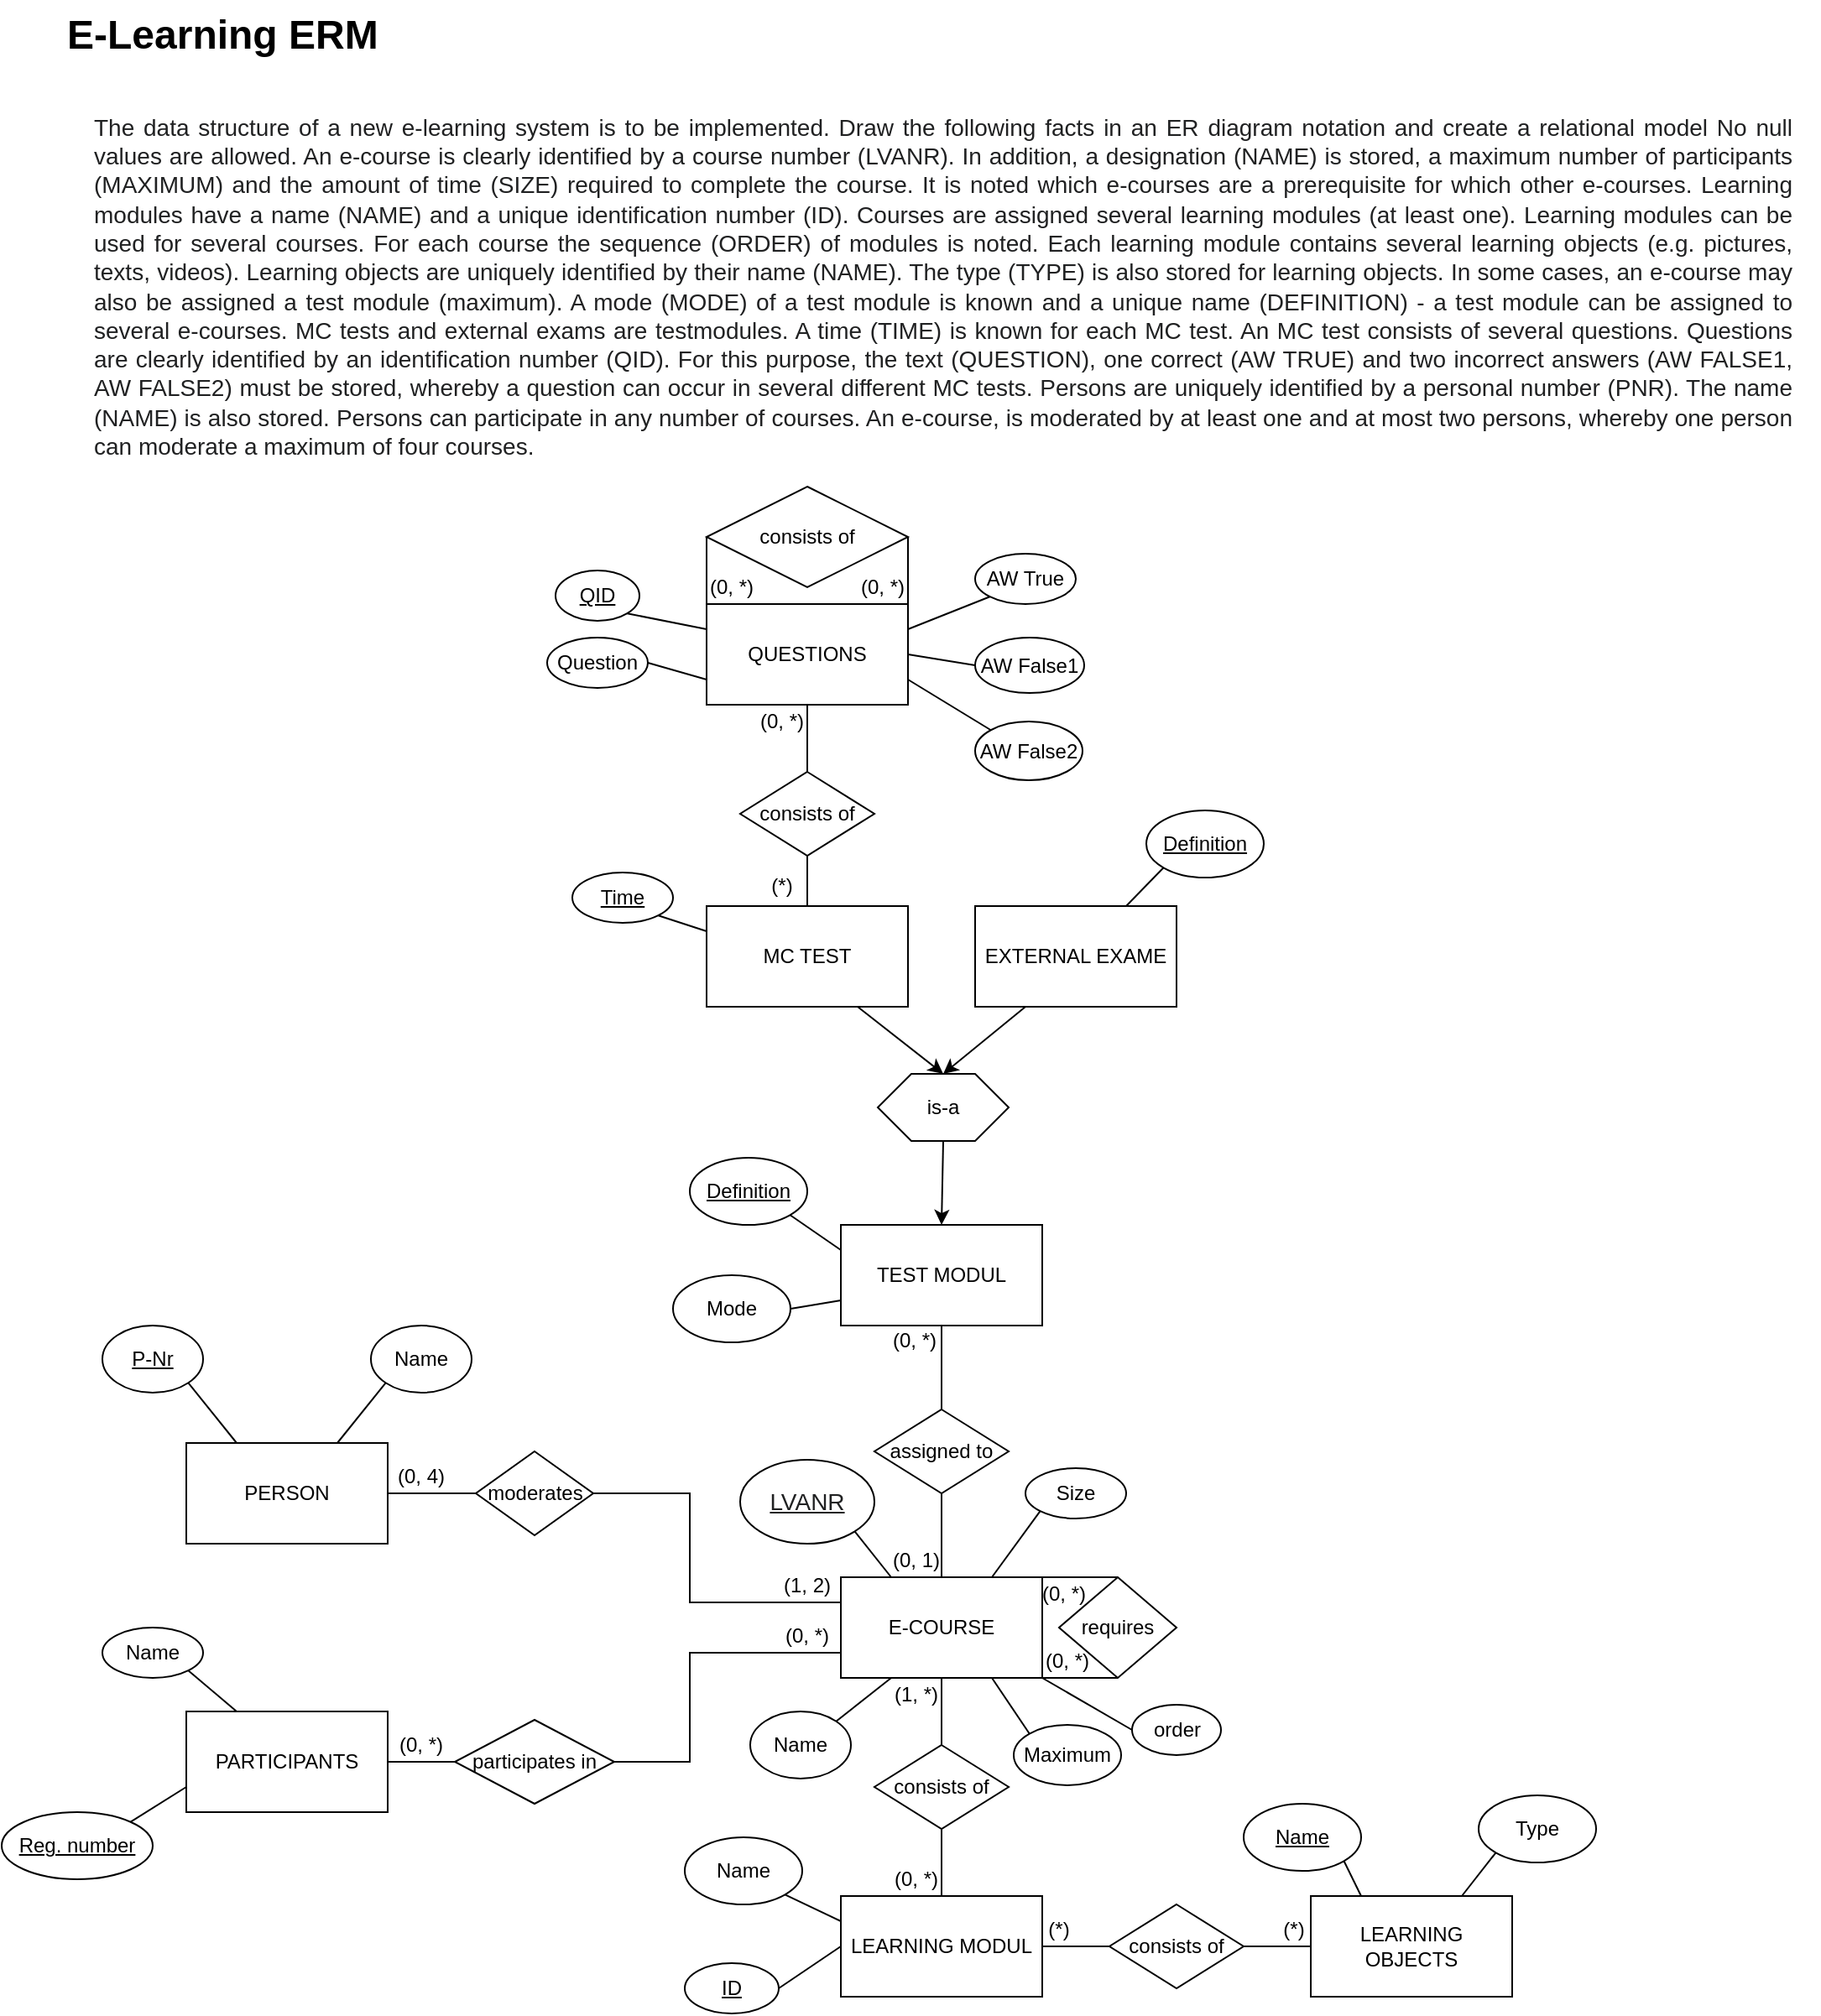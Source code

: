 <mxfile version="24.7.6">
  <diagram name="Seite-1" id="Qz1EJ7uLeoM_60EMIDXN">
    <mxGraphModel dx="2438" dy="2167" grid="0" gridSize="10" guides="1" tooltips="1" connect="1" arrows="1" fold="1" page="1" pageScale="1" pageWidth="1169" pageHeight="827" background="none" math="0" shadow="0">
      <root>
        <mxCell id="0" />
        <mxCell id="1" parent="0" />
        <mxCell id="69dHTjxdRG7O87KD0P2G-1" value="E-COURSE" style="rounded=0;whiteSpace=wrap;html=1;" parent="1" vertex="1">
          <mxGeometry x="540" y="540" width="120" height="60" as="geometry" />
        </mxCell>
        <mxCell id="69dHTjxdRG7O87KD0P2G-2" value="&lt;span style=&quot;color: rgb(32, 33, 34); font-family: sans-serif; font-size: 14px; text-align: start; background-color: rgb(255, 255, 255);&quot;&gt;&lt;u&gt;LVANR&lt;/u&gt;&lt;/span&gt;" style="ellipse;whiteSpace=wrap;html=1;" parent="1" vertex="1">
          <mxGeometry x="480" y="470" width="80" height="50" as="geometry" />
        </mxCell>
        <mxCell id="69dHTjxdRG7O87KD0P2G-3" value="" style="endArrow=none;html=1;rounded=0;entryX=0.25;entryY=0;entryDx=0;entryDy=0;exitX=1;exitY=1;exitDx=0;exitDy=0;" parent="1" source="69dHTjxdRG7O87KD0P2G-2" target="69dHTjxdRG7O87KD0P2G-1" edge="1">
          <mxGeometry width="50" height="50" relative="1" as="geometry">
            <mxPoint x="580" y="600" as="sourcePoint" />
            <mxPoint x="630" y="550" as="targetPoint" />
          </mxGeometry>
        </mxCell>
        <mxCell id="69dHTjxdRG7O87KD0P2G-4" value="LEARNING OBJECTS" style="rounded=0;whiteSpace=wrap;html=1;" parent="1" vertex="1">
          <mxGeometry x="820" y="730" width="120" height="60" as="geometry" />
        </mxCell>
        <mxCell id="69dHTjxdRG7O87KD0P2G-5" value="Name" style="ellipse;whiteSpace=wrap;html=1;" parent="1" vertex="1">
          <mxGeometry x="486" y="620" width="60" height="40" as="geometry" />
        </mxCell>
        <mxCell id="69dHTjxdRG7O87KD0P2G-6" value="" style="endArrow=none;html=1;rounded=0;entryX=1;entryY=0;entryDx=0;entryDy=0;exitX=0.25;exitY=1;exitDx=0;exitDy=0;" parent="1" source="69dHTjxdRG7O87KD0P2G-1" target="69dHTjxdRG7O87KD0P2G-5" edge="1">
          <mxGeometry width="50" height="50" relative="1" as="geometry">
            <mxPoint x="780" y="780" as="sourcePoint" />
            <mxPoint x="830" y="730" as="targetPoint" />
          </mxGeometry>
        </mxCell>
        <mxCell id="69dHTjxdRG7O87KD0P2G-7" value="PERSON" style="rounded=0;whiteSpace=wrap;html=1;" parent="1" vertex="1">
          <mxGeometry x="150" y="460" width="120" height="60" as="geometry" />
        </mxCell>
        <mxCell id="69dHTjxdRG7O87KD0P2G-8" value="Maximum" style="ellipse;whiteSpace=wrap;html=1;" parent="1" vertex="1">
          <mxGeometry x="643" y="628" width="64" height="36" as="geometry" />
        </mxCell>
        <mxCell id="69dHTjxdRG7O87KD0P2G-9" value="" style="endArrow=none;html=1;rounded=0;exitX=0;exitY=0;exitDx=0;exitDy=0;entryX=0.75;entryY=1;entryDx=0;entryDy=0;" parent="1" source="69dHTjxdRG7O87KD0P2G-8" target="69dHTjxdRG7O87KD0P2G-1" edge="1">
          <mxGeometry width="50" height="50" relative="1" as="geometry">
            <mxPoint x="780" y="780" as="sourcePoint" />
            <mxPoint x="830" y="730" as="targetPoint" />
          </mxGeometry>
        </mxCell>
        <mxCell id="69dHTjxdRG7O87KD0P2G-10" value="LEARNING MODUL" style="rounded=0;whiteSpace=wrap;html=1;" parent="1" vertex="1">
          <mxGeometry x="540" y="730" width="120" height="60" as="geometry" />
        </mxCell>
        <mxCell id="69dHTjxdRG7O87KD0P2G-11" value="Size" style="ellipse;whiteSpace=wrap;html=1;" parent="1" vertex="1">
          <mxGeometry x="650" y="475" width="60" height="30" as="geometry" />
        </mxCell>
        <mxCell id="69dHTjxdRG7O87KD0P2G-12" value="" style="endArrow=none;html=1;rounded=0;entryX=0.75;entryY=0;entryDx=0;entryDy=0;exitX=0;exitY=1;exitDx=0;exitDy=0;" parent="1" source="69dHTjxdRG7O87KD0P2G-11" target="69dHTjxdRG7O87KD0P2G-1" edge="1">
          <mxGeometry width="50" height="50" relative="1" as="geometry">
            <mxPoint x="780" y="780" as="sourcePoint" />
            <mxPoint x="830" y="730" as="targetPoint" />
          </mxGeometry>
        </mxCell>
        <mxCell id="69dHTjxdRG7O87KD0P2G-13" value="TEST MODUL" style="rounded=0;whiteSpace=wrap;html=1;" parent="1" vertex="1">
          <mxGeometry x="540" y="330" width="120" height="60" as="geometry" />
        </mxCell>
        <mxCell id="69dHTjxdRG7O87KD0P2G-14" value="Name" style="ellipse;whiteSpace=wrap;html=1;" parent="1" vertex="1">
          <mxGeometry x="447" y="695" width="70" height="40" as="geometry" />
        </mxCell>
        <mxCell id="69dHTjxdRG7O87KD0P2G-15" value="" style="endArrow=none;html=1;rounded=0;entryX=0;entryY=0.25;entryDx=0;entryDy=0;exitX=1;exitY=1;exitDx=0;exitDy=0;" parent="1" source="69dHTjxdRG7O87KD0P2G-14" target="69dHTjxdRG7O87KD0P2G-10" edge="1">
          <mxGeometry width="50" height="50" relative="1" as="geometry">
            <mxPoint x="780" y="780" as="sourcePoint" />
            <mxPoint x="830" y="730" as="targetPoint" />
          </mxGeometry>
        </mxCell>
        <mxCell id="69dHTjxdRG7O87KD0P2G-16" value="&lt;u&gt;ID&lt;/u&gt;" style="ellipse;whiteSpace=wrap;html=1;" parent="1" vertex="1">
          <mxGeometry x="447" y="770" width="56" height="30" as="geometry" />
        </mxCell>
        <mxCell id="69dHTjxdRG7O87KD0P2G-17" value="" style="endArrow=none;html=1;rounded=0;exitX=0;exitY=0.5;exitDx=0;exitDy=0;entryX=1;entryY=0.5;entryDx=0;entryDy=0;" parent="1" source="69dHTjxdRG7O87KD0P2G-10" target="69dHTjxdRG7O87KD0P2G-16" edge="1">
          <mxGeometry width="50" height="50" relative="1" as="geometry">
            <mxPoint x="900" y="340" as="sourcePoint" />
            <mxPoint x="950" y="290" as="targetPoint" />
          </mxGeometry>
        </mxCell>
        <mxCell id="69dHTjxdRG7O87KD0P2G-20" value="consists of" style="rhombus;whiteSpace=wrap;html=1;" parent="1" vertex="1">
          <mxGeometry x="560" y="640" width="80" height="50" as="geometry" />
        </mxCell>
        <mxCell id="69dHTjxdRG7O87KD0P2G-21" value="" style="endArrow=none;html=1;rounded=0;entryX=0.5;entryY=1;entryDx=0;entryDy=0;exitX=0.5;exitY=0;exitDx=0;exitDy=0;" parent="1" source="69dHTjxdRG7O87KD0P2G-20" target="69dHTjxdRG7O87KD0P2G-1" edge="1">
          <mxGeometry width="50" height="50" relative="1" as="geometry">
            <mxPoint x="780" y="780" as="sourcePoint" />
            <mxPoint x="830" y="730" as="targetPoint" />
          </mxGeometry>
        </mxCell>
        <mxCell id="69dHTjxdRG7O87KD0P2G-22" value="" style="endArrow=none;html=1;rounded=0;exitX=0.5;exitY=0;exitDx=0;exitDy=0;entryX=0.5;entryY=1;entryDx=0;entryDy=0;" parent="1" source="69dHTjxdRG7O87KD0P2G-10" target="69dHTjxdRG7O87KD0P2G-20" edge="1">
          <mxGeometry width="50" height="50" relative="1" as="geometry">
            <mxPoint x="780" y="780" as="sourcePoint" />
            <mxPoint x="830" y="730" as="targetPoint" />
          </mxGeometry>
        </mxCell>
        <mxCell id="69dHTjxdRG7O87KD0P2G-23" value="&lt;u&gt;Name&lt;/u&gt;" style="ellipse;whiteSpace=wrap;html=1;" parent="1" vertex="1">
          <mxGeometry x="780" y="675" width="70" height="40" as="geometry" />
        </mxCell>
        <mxCell id="69dHTjxdRG7O87KD0P2G-24" value="" style="endArrow=none;html=1;rounded=0;entryX=0.25;entryY=0;entryDx=0;entryDy=0;exitX=1;exitY=1;exitDx=0;exitDy=0;" parent="1" source="69dHTjxdRG7O87KD0P2G-23" target="69dHTjxdRG7O87KD0P2G-4" edge="1">
          <mxGeometry width="50" height="50" relative="1" as="geometry">
            <mxPoint x="1345" y="790" as="sourcePoint" />
            <mxPoint x="1105" y="755" as="targetPoint" />
          </mxGeometry>
        </mxCell>
        <mxCell id="69dHTjxdRG7O87KD0P2G-25" value="Type" style="ellipse;whiteSpace=wrap;html=1;" parent="1" vertex="1">
          <mxGeometry x="920" y="670" width="70" height="40" as="geometry" />
        </mxCell>
        <mxCell id="69dHTjxdRG7O87KD0P2G-26" value="" style="endArrow=none;html=1;rounded=0;entryX=0.75;entryY=0;entryDx=0;entryDy=0;exitX=0;exitY=1;exitDx=0;exitDy=0;" parent="1" source="69dHTjxdRG7O87KD0P2G-25" target="69dHTjxdRG7O87KD0P2G-4" edge="1">
          <mxGeometry width="50" height="50" relative="1" as="geometry">
            <mxPoint x="910" y="650" as="sourcePoint" />
            <mxPoint x="1090" y="815" as="targetPoint" />
          </mxGeometry>
        </mxCell>
        <mxCell id="69dHTjxdRG7O87KD0P2G-27" value="&lt;u&gt;Definition&lt;/u&gt;" style="ellipse;whiteSpace=wrap;html=1;" parent="1" vertex="1">
          <mxGeometry x="450" y="290" width="70" height="40" as="geometry" />
        </mxCell>
        <mxCell id="69dHTjxdRG7O87KD0P2G-28" value="" style="endArrow=none;html=1;rounded=0;entryX=0;entryY=0.25;entryDx=0;entryDy=0;exitX=1;exitY=1;exitDx=0;exitDy=0;" parent="1" source="69dHTjxdRG7O87KD0P2G-27" target="69dHTjxdRG7O87KD0P2G-13" edge="1">
          <mxGeometry width="50" height="50" relative="1" as="geometry">
            <mxPoint x="765" y="310" as="sourcePoint" />
            <mxPoint x="530" y="275" as="targetPoint" />
          </mxGeometry>
        </mxCell>
        <mxCell id="69dHTjxdRG7O87KD0P2G-29" value="Mode" style="ellipse;whiteSpace=wrap;html=1;" parent="1" vertex="1">
          <mxGeometry x="440" y="360" width="70" height="40" as="geometry" />
        </mxCell>
        <mxCell id="69dHTjxdRG7O87KD0P2G-30" value="" style="endArrow=none;html=1;rounded=0;entryX=0;entryY=0.75;entryDx=0;entryDy=0;exitX=1;exitY=0.5;exitDx=0;exitDy=0;" parent="1" source="69dHTjxdRG7O87KD0P2G-29" target="69dHTjxdRG7O87KD0P2G-13" edge="1">
          <mxGeometry width="50" height="50" relative="1" as="geometry">
            <mxPoint x="745" y="430" as="sourcePoint" />
            <mxPoint x="530" y="365" as="targetPoint" />
          </mxGeometry>
        </mxCell>
        <mxCell id="69dHTjxdRG7O87KD0P2G-31" value="assigned to" style="rhombus;whiteSpace=wrap;html=1;" parent="1" vertex="1">
          <mxGeometry x="560" y="440" width="80" height="50" as="geometry" />
        </mxCell>
        <mxCell id="69dHTjxdRG7O87KD0P2G-32" value="" style="endArrow=none;html=1;rounded=0;entryX=0.5;entryY=1;entryDx=0;entryDy=0;exitX=0.5;exitY=0;exitDx=0;exitDy=0;" parent="1" source="69dHTjxdRG7O87KD0P2G-31" target="69dHTjxdRG7O87KD0P2G-13" edge="1">
          <mxGeometry width="50" height="50" relative="1" as="geometry">
            <mxPoint x="600" y="420" as="sourcePoint" />
            <mxPoint x="830" y="730" as="targetPoint" />
          </mxGeometry>
        </mxCell>
        <mxCell id="69dHTjxdRG7O87KD0P2G-33" value="" style="endArrow=none;html=1;rounded=0;exitX=0.5;exitY=0;exitDx=0;exitDy=0;entryX=0.5;entryY=1;entryDx=0;entryDy=0;" parent="1" source="69dHTjxdRG7O87KD0P2G-1" target="69dHTjxdRG7O87KD0P2G-31" edge="1">
          <mxGeometry width="50" height="50" relative="1" as="geometry">
            <mxPoint x="780" y="780" as="sourcePoint" />
            <mxPoint x="830" y="730" as="targetPoint" />
          </mxGeometry>
        </mxCell>
        <mxCell id="69dHTjxdRG7O87KD0P2G-34" value="" style="endArrow=none;html=1;rounded=0;entryX=0;entryY=0.5;entryDx=0;entryDy=0;exitX=1;exitY=0.5;exitDx=0;exitDy=0;" parent="1" source="69dHTjxdRG7O87KD0P2G-36" target="69dHTjxdRG7O87KD0P2G-4" edge="1">
          <mxGeometry width="50" height="50" relative="1" as="geometry">
            <mxPoint x="780" y="780" as="sourcePoint" />
            <mxPoint x="830" y="730" as="targetPoint" />
          </mxGeometry>
        </mxCell>
        <mxCell id="69dHTjxdRG7O87KD0P2G-36" value="consists of" style="rhombus;whiteSpace=wrap;html=1;" parent="1" vertex="1">
          <mxGeometry x="700" y="735" width="80" height="50" as="geometry" />
        </mxCell>
        <mxCell id="69dHTjxdRG7O87KD0P2G-37" value="" style="endArrow=none;html=1;rounded=0;entryX=0;entryY=0.5;entryDx=0;entryDy=0;exitX=1;exitY=0.5;exitDx=0;exitDy=0;" parent="1" source="69dHTjxdRG7O87KD0P2G-10" target="69dHTjxdRG7O87KD0P2G-36" edge="1">
          <mxGeometry width="50" height="50" relative="1" as="geometry">
            <mxPoint x="630" y="780" as="sourcePoint" />
            <mxPoint x="680" y="730" as="targetPoint" />
          </mxGeometry>
        </mxCell>
        <mxCell id="69dHTjxdRG7O87KD0P2G-38" value="requires" style="rhombus;whiteSpace=wrap;html=1;" parent="1" vertex="1">
          <mxGeometry x="670" y="540" width="70" height="60" as="geometry" />
        </mxCell>
        <mxCell id="69dHTjxdRG7O87KD0P2G-39" value="" style="endArrow=none;html=1;rounded=0;entryX=0.5;entryY=0;entryDx=0;entryDy=0;exitX=1;exitY=0;exitDx=0;exitDy=0;" parent="1" source="69dHTjxdRG7O87KD0P2G-1" target="69dHTjxdRG7O87KD0P2G-38" edge="1">
          <mxGeometry width="50" height="50" relative="1" as="geometry">
            <mxPoint x="630" y="780" as="sourcePoint" />
            <mxPoint x="680" y="730" as="targetPoint" />
          </mxGeometry>
        </mxCell>
        <mxCell id="69dHTjxdRG7O87KD0P2G-40" value="" style="endArrow=none;html=1;rounded=0;entryX=0.5;entryY=1;entryDx=0;entryDy=0;exitX=1;exitY=1;exitDx=0;exitDy=0;" parent="1" source="69dHTjxdRG7O87KD0P2G-1" target="69dHTjxdRG7O87KD0P2G-38" edge="1">
          <mxGeometry width="50" height="50" relative="1" as="geometry">
            <mxPoint x="630" y="780" as="sourcePoint" />
            <mxPoint x="680" y="730" as="targetPoint" />
          </mxGeometry>
        </mxCell>
        <mxCell id="69dHTjxdRG7O87KD0P2G-41" value="MC TEST" style="rounded=0;whiteSpace=wrap;html=1;" parent="1" vertex="1">
          <mxGeometry x="460" y="140" width="120" height="60" as="geometry" />
        </mxCell>
        <mxCell id="69dHTjxdRG7O87KD0P2G-42" value="EXTERNAL EXAME" style="rounded=0;whiteSpace=wrap;html=1;" parent="1" vertex="1">
          <mxGeometry x="620" y="140" width="120" height="60" as="geometry" />
        </mxCell>
        <mxCell id="69dHTjxdRG7O87KD0P2G-43" value="is-a" style="shape=hexagon;perimeter=hexagonPerimeter2;whiteSpace=wrap;html=1;fixedSize=1;" parent="1" vertex="1">
          <mxGeometry x="562" y="240" width="78" height="40" as="geometry" />
        </mxCell>
        <mxCell id="69dHTjxdRG7O87KD0P2G-44" value="" style="endArrow=classic;html=1;rounded=0;entryX=0.5;entryY=0;entryDx=0;entryDy=0;exitX=0.75;exitY=1;exitDx=0;exitDy=0;" parent="1" source="69dHTjxdRG7O87KD0P2G-41" target="69dHTjxdRG7O87KD0P2G-43" edge="1">
          <mxGeometry width="50" height="50" relative="1" as="geometry">
            <mxPoint x="630" y="450" as="sourcePoint" />
            <mxPoint x="680" y="400" as="targetPoint" />
          </mxGeometry>
        </mxCell>
        <mxCell id="69dHTjxdRG7O87KD0P2G-45" value="" style="endArrow=classic;html=1;rounded=0;entryX=0.5;entryY=0;entryDx=0;entryDy=0;exitX=0.25;exitY=1;exitDx=0;exitDy=0;" parent="1" source="69dHTjxdRG7O87KD0P2G-42" target="69dHTjxdRG7O87KD0P2G-43" edge="1">
          <mxGeometry width="50" height="50" relative="1" as="geometry">
            <mxPoint x="630" y="450" as="sourcePoint" />
            <mxPoint x="680" y="400" as="targetPoint" />
          </mxGeometry>
        </mxCell>
        <mxCell id="69dHTjxdRG7O87KD0P2G-46" value="" style="endArrow=classic;html=1;rounded=0;entryX=0.5;entryY=0;entryDx=0;entryDy=0;exitX=0.5;exitY=1;exitDx=0;exitDy=0;" parent="1" source="69dHTjxdRG7O87KD0P2G-43" target="69dHTjxdRG7O87KD0P2G-13" edge="1">
          <mxGeometry width="50" height="50" relative="1" as="geometry">
            <mxPoint x="630" y="430" as="sourcePoint" />
            <mxPoint x="680" y="380" as="targetPoint" />
          </mxGeometry>
        </mxCell>
        <mxCell id="69dHTjxdRG7O87KD0P2G-47" value="QUESTIONS" style="rounded=0;whiteSpace=wrap;html=1;" parent="1" vertex="1">
          <mxGeometry x="460" y="-40" width="120" height="60" as="geometry" />
        </mxCell>
        <mxCell id="69dHTjxdRG7O87KD0P2G-49" value="consists of" style="rhombus;whiteSpace=wrap;html=1;" parent="1" vertex="1">
          <mxGeometry x="480" y="60" width="80" height="50" as="geometry" />
        </mxCell>
        <mxCell id="69dHTjxdRG7O87KD0P2G-50" value="" style="endArrow=none;html=1;rounded=0;entryX=0.5;entryY=1;entryDx=0;entryDy=0;exitX=0.5;exitY=0;exitDx=0;exitDy=0;" parent="1" source="69dHTjxdRG7O87KD0P2G-41" target="69dHTjxdRG7O87KD0P2G-49" edge="1">
          <mxGeometry width="50" height="50" relative="1" as="geometry">
            <mxPoint x="530" y="350" as="sourcePoint" />
            <mxPoint x="580" y="300" as="targetPoint" />
          </mxGeometry>
        </mxCell>
        <mxCell id="69dHTjxdRG7O87KD0P2G-51" value="" style="endArrow=none;html=1;rounded=0;entryX=0.5;entryY=1;entryDx=0;entryDy=0;exitX=0.5;exitY=0;exitDx=0;exitDy=0;" parent="1" target="69dHTjxdRG7O87KD0P2G-47" edge="1" source="69dHTjxdRG7O87KD0P2G-49">
          <mxGeometry width="50" height="50" relative="1" as="geometry">
            <mxPoint x="520" y="60" as="sourcePoint" />
            <mxPoint x="580" y="300" as="targetPoint" />
          </mxGeometry>
        </mxCell>
        <mxCell id="69dHTjxdRG7O87KD0P2G-52" value="consists of" style="rhombus;whiteSpace=wrap;html=1;" parent="1" vertex="1">
          <mxGeometry x="460" y="-110" width="120" height="60" as="geometry" />
        </mxCell>
        <mxCell id="69dHTjxdRG7O87KD0P2G-53" value="" style="endArrow=none;html=1;rounded=0;entryX=1;entryY=0.5;entryDx=0;entryDy=0;exitX=1;exitY=0;exitDx=0;exitDy=0;" parent="1" source="69dHTjxdRG7O87KD0P2G-47" target="69dHTjxdRG7O87KD0P2G-52" edge="1">
          <mxGeometry width="50" height="50" relative="1" as="geometry">
            <mxPoint x="530" y="-60" as="sourcePoint" />
            <mxPoint x="580" y="-110" as="targetPoint" />
          </mxGeometry>
        </mxCell>
        <mxCell id="69dHTjxdRG7O87KD0P2G-54" value="" style="endArrow=none;html=1;rounded=0;exitX=0;exitY=0.5;exitDx=0;exitDy=0;entryX=0;entryY=0;entryDx=0;entryDy=0;" parent="1" source="69dHTjxdRG7O87KD0P2G-52" target="69dHTjxdRG7O87KD0P2G-47" edge="1">
          <mxGeometry width="50" height="50" relative="1" as="geometry">
            <mxPoint x="530" y="-60" as="sourcePoint" />
            <mxPoint x="580" y="-110" as="targetPoint" />
          </mxGeometry>
        </mxCell>
        <mxCell id="69dHTjxdRG7O87KD0P2G-55" value="&lt;u&gt;Time&lt;/u&gt;" style="ellipse;whiteSpace=wrap;html=1;" parent="1" vertex="1">
          <mxGeometry x="380" y="120" width="60" height="30" as="geometry" />
        </mxCell>
        <mxCell id="69dHTjxdRG7O87KD0P2G-56" value="" style="endArrow=none;html=1;rounded=0;entryX=1;entryY=1;entryDx=0;entryDy=0;exitX=0;exitY=0.25;exitDx=0;exitDy=0;" parent="1" source="69dHTjxdRG7O87KD0P2G-41" target="69dHTjxdRG7O87KD0P2G-55" edge="1">
          <mxGeometry width="50" height="50" relative="1" as="geometry">
            <mxPoint x="500" y="390" as="sourcePoint" />
            <mxPoint x="550" y="340" as="targetPoint" />
          </mxGeometry>
        </mxCell>
        <mxCell id="69dHTjxdRG7O87KD0P2G-57" value="&lt;u&gt;QID&lt;/u&gt;" style="ellipse;whiteSpace=wrap;html=1;" parent="1" vertex="1">
          <mxGeometry x="370" y="-60" width="50" height="30" as="geometry" />
        </mxCell>
        <mxCell id="69dHTjxdRG7O87KD0P2G-58" value="" style="endArrow=none;html=1;rounded=0;entryX=0;entryY=0.25;entryDx=0;entryDy=0;exitX=1;exitY=1;exitDx=0;exitDy=0;" parent="1" source="69dHTjxdRG7O87KD0P2G-57" target="69dHTjxdRG7O87KD0P2G-47" edge="1">
          <mxGeometry width="50" height="50" relative="1" as="geometry">
            <mxPoint x="460" y="200" as="sourcePoint" />
            <mxPoint x="510" y="150" as="targetPoint" />
          </mxGeometry>
        </mxCell>
        <mxCell id="69dHTjxdRG7O87KD0P2G-59" value="Question" style="ellipse;whiteSpace=wrap;html=1;" parent="1" vertex="1">
          <mxGeometry x="365" y="-20" width="60" height="30" as="geometry" />
        </mxCell>
        <mxCell id="69dHTjxdRG7O87KD0P2G-60" value="AW True" style="ellipse;whiteSpace=wrap;html=1;" parent="1" vertex="1">
          <mxGeometry x="620" y="-70" width="60" height="30" as="geometry" />
        </mxCell>
        <mxCell id="69dHTjxdRG7O87KD0P2G-61" value="AW False1" style="ellipse;whiteSpace=wrap;html=1;" parent="1" vertex="1">
          <mxGeometry x="620" y="-20" width="65" height="33" as="geometry" />
        </mxCell>
        <mxCell id="69dHTjxdRG7O87KD0P2G-62" value="AW False2" style="ellipse;whiteSpace=wrap;html=1;" parent="1" vertex="1">
          <mxGeometry x="620" y="30" width="64" height="35" as="geometry" />
        </mxCell>
        <mxCell id="69dHTjxdRG7O87KD0P2G-63" value="" style="endArrow=none;html=1;rounded=0;entryX=0;entryY=0.75;entryDx=0;entryDy=0;exitX=1;exitY=0.5;exitDx=0;exitDy=0;" parent="1" source="69dHTjxdRG7O87KD0P2G-59" target="69dHTjxdRG7O87KD0P2G-47" edge="1">
          <mxGeometry width="50" height="50" relative="1" as="geometry">
            <mxPoint x="460" y="200" as="sourcePoint" />
            <mxPoint x="510" y="150" as="targetPoint" />
          </mxGeometry>
        </mxCell>
        <mxCell id="69dHTjxdRG7O87KD0P2G-64" value="" style="endArrow=none;html=1;rounded=0;entryX=0;entryY=1;entryDx=0;entryDy=0;exitX=1;exitY=0.25;exitDx=0;exitDy=0;" parent="1" source="69dHTjxdRG7O87KD0P2G-47" target="69dHTjxdRG7O87KD0P2G-60" edge="1">
          <mxGeometry width="50" height="50" relative="1" as="geometry">
            <mxPoint x="460" y="200" as="sourcePoint" />
            <mxPoint x="510" y="150" as="targetPoint" />
          </mxGeometry>
        </mxCell>
        <mxCell id="69dHTjxdRG7O87KD0P2G-65" value="" style="endArrow=none;html=1;rounded=0;entryX=0;entryY=0.5;entryDx=0;entryDy=0;exitX=1;exitY=0.5;exitDx=0;exitDy=0;" parent="1" source="69dHTjxdRG7O87KD0P2G-47" target="69dHTjxdRG7O87KD0P2G-61" edge="1">
          <mxGeometry width="50" height="50" relative="1" as="geometry">
            <mxPoint x="460" y="200" as="sourcePoint" />
            <mxPoint x="510" y="150" as="targetPoint" />
          </mxGeometry>
        </mxCell>
        <mxCell id="69dHTjxdRG7O87KD0P2G-66" value="" style="endArrow=none;html=1;rounded=0;entryX=0;entryY=0;entryDx=0;entryDy=0;exitX=1;exitY=0.75;exitDx=0;exitDy=0;" parent="1" source="69dHTjxdRG7O87KD0P2G-47" target="69dHTjxdRG7O87KD0P2G-62" edge="1">
          <mxGeometry width="50" height="50" relative="1" as="geometry">
            <mxPoint x="460" y="200" as="sourcePoint" />
            <mxPoint x="510" y="150" as="targetPoint" />
          </mxGeometry>
        </mxCell>
        <mxCell id="69dHTjxdRG7O87KD0P2G-67" value="moderates" style="rhombus;whiteSpace=wrap;html=1;" parent="1" vertex="1">
          <mxGeometry x="322.5" y="465" width="70" height="50" as="geometry" />
        </mxCell>
        <mxCell id="69dHTjxdRG7O87KD0P2G-68" value="" style="endArrow=none;html=1;rounded=0;entryX=0;entryY=0.25;entryDx=0;entryDy=0;exitX=1;exitY=0.5;exitDx=0;exitDy=0;" parent="1" source="69dHTjxdRG7O87KD0P2G-67" target="69dHTjxdRG7O87KD0P2G-1" edge="1">
          <mxGeometry width="50" height="50" relative="1" as="geometry">
            <mxPoint x="460" y="490" as="sourcePoint" />
            <mxPoint x="510" y="440" as="targetPoint" />
            <Array as="points">
              <mxPoint x="450" y="490" />
              <mxPoint x="450" y="555" />
            </Array>
          </mxGeometry>
        </mxCell>
        <mxCell id="69dHTjxdRG7O87KD0P2G-69" value="" style="endArrow=none;html=1;rounded=0;exitX=1;exitY=0.5;exitDx=0;exitDy=0;entryX=0;entryY=0.5;entryDx=0;entryDy=0;" parent="1" source="69dHTjxdRG7O87KD0P2G-7" target="69dHTjxdRG7O87KD0P2G-67" edge="1">
          <mxGeometry width="50" height="50" relative="1" as="geometry">
            <mxPoint x="460" y="490" as="sourcePoint" />
            <mxPoint x="510" y="440" as="targetPoint" />
          </mxGeometry>
        </mxCell>
        <mxCell id="69dHTjxdRG7O87KD0P2G-70" value="&lt;u&gt;P-Nr&lt;/u&gt;" style="ellipse;whiteSpace=wrap;html=1;" parent="1" vertex="1">
          <mxGeometry x="100" y="390" width="60" height="40" as="geometry" />
        </mxCell>
        <mxCell id="69dHTjxdRG7O87KD0P2G-71" value="" style="endArrow=none;html=1;rounded=0;entryX=0.25;entryY=0;entryDx=0;entryDy=0;exitX=1;exitY=1;exitDx=0;exitDy=0;" parent="1" source="69dHTjxdRG7O87KD0P2G-70" target="69dHTjxdRG7O87KD0P2G-7" edge="1">
          <mxGeometry width="50" height="50" relative="1" as="geometry">
            <mxPoint x="180" y="460" as="sourcePoint" />
            <mxPoint x="230" y="410" as="targetPoint" />
          </mxGeometry>
        </mxCell>
        <mxCell id="69dHTjxdRG7O87KD0P2G-72" value="Name" style="ellipse;whiteSpace=wrap;html=1;" parent="1" vertex="1">
          <mxGeometry x="260" y="390" width="60" height="40" as="geometry" />
        </mxCell>
        <mxCell id="69dHTjxdRG7O87KD0P2G-73" value="" style="endArrow=none;html=1;rounded=0;entryX=0;entryY=1;entryDx=0;entryDy=0;exitX=0.75;exitY=0;exitDx=0;exitDy=0;" parent="1" source="69dHTjxdRG7O87KD0P2G-7" target="69dHTjxdRG7O87KD0P2G-72" edge="1">
          <mxGeometry width="50" height="50" relative="1" as="geometry">
            <mxPoint x="270" y="525" as="sourcePoint" />
            <mxPoint x="530" y="715" as="targetPoint" />
          </mxGeometry>
        </mxCell>
        <mxCell id="ah2dRNFCYQN3v43kderR-2" value="PARTICIPANTS" style="rounded=0;whiteSpace=wrap;html=1;" vertex="1" parent="1">
          <mxGeometry x="150" y="620" width="120" height="60" as="geometry" />
        </mxCell>
        <mxCell id="ah2dRNFCYQN3v43kderR-3" value="participates in" style="rhombus;whiteSpace=wrap;html=1;" vertex="1" parent="1">
          <mxGeometry x="310" y="625" width="95" height="50" as="geometry" />
        </mxCell>
        <mxCell id="ah2dRNFCYQN3v43kderR-4" value="" style="endArrow=none;html=1;rounded=0;exitX=1;exitY=0.5;exitDx=0;exitDy=0;entryX=0;entryY=0.5;entryDx=0;entryDy=0;" edge="1" parent="1" source="ah2dRNFCYQN3v43kderR-2" target="ah2dRNFCYQN3v43kderR-3">
          <mxGeometry width="50" height="50" relative="1" as="geometry">
            <mxPoint x="460" y="510" as="sourcePoint" />
            <mxPoint x="510" y="460" as="targetPoint" />
          </mxGeometry>
        </mxCell>
        <mxCell id="ah2dRNFCYQN3v43kderR-5" value="" style="endArrow=none;html=1;rounded=0;exitX=1;exitY=0.5;exitDx=0;exitDy=0;entryX=0;entryY=0.75;entryDx=0;entryDy=0;" edge="1" parent="1" source="ah2dRNFCYQN3v43kderR-3" target="69dHTjxdRG7O87KD0P2G-1">
          <mxGeometry width="50" height="50" relative="1" as="geometry">
            <mxPoint x="460" y="510" as="sourcePoint" />
            <mxPoint x="510" y="460" as="targetPoint" />
            <Array as="points">
              <mxPoint x="450" y="650" />
              <mxPoint x="450" y="585" />
            </Array>
          </mxGeometry>
        </mxCell>
        <mxCell id="ah2dRNFCYQN3v43kderR-6" value="Name" style="ellipse;whiteSpace=wrap;html=1;" vertex="1" parent="1">
          <mxGeometry x="100" y="570" width="60" height="30" as="geometry" />
        </mxCell>
        <mxCell id="ah2dRNFCYQN3v43kderR-7" value="" style="endArrow=none;html=1;rounded=0;exitX=1;exitY=1;exitDx=0;exitDy=0;entryX=0.25;entryY=0;entryDx=0;entryDy=0;" edge="1" parent="1" source="ah2dRNFCYQN3v43kderR-6" target="ah2dRNFCYQN3v43kderR-2">
          <mxGeometry width="50" height="50" relative="1" as="geometry">
            <mxPoint x="440" y="540" as="sourcePoint" />
            <mxPoint x="490" y="490" as="targetPoint" />
          </mxGeometry>
        </mxCell>
        <mxCell id="ah2dRNFCYQN3v43kderR-8" value="&lt;u&gt;Reg. number&lt;/u&gt;" style="ellipse;whiteSpace=wrap;html=1;" vertex="1" parent="1">
          <mxGeometry x="40" y="680" width="90" height="40" as="geometry" />
        </mxCell>
        <mxCell id="ah2dRNFCYQN3v43kderR-9" value="" style="endArrow=none;html=1;rounded=0;exitX=1;exitY=0;exitDx=0;exitDy=0;entryX=0;entryY=0.75;entryDx=0;entryDy=0;" edge="1" parent="1" source="ah2dRNFCYQN3v43kderR-8" target="ah2dRNFCYQN3v43kderR-2">
          <mxGeometry width="50" height="50" relative="1" as="geometry">
            <mxPoint x="480" y="350" as="sourcePoint" />
            <mxPoint x="530" y="300" as="targetPoint" />
          </mxGeometry>
        </mxCell>
        <mxCell id="ah2dRNFCYQN3v43kderR-13" value="(0, 4)" style="text;html=1;align=center;verticalAlign=middle;whiteSpace=wrap;rounded=0;" vertex="1" parent="1">
          <mxGeometry x="260" y="465" width="60" height="30" as="geometry" />
        </mxCell>
        <mxCell id="ah2dRNFCYQN3v43kderR-14" value="(1, 2)" style="text;html=1;align=center;verticalAlign=middle;whiteSpace=wrap;rounded=0;" vertex="1" parent="1">
          <mxGeometry x="490" y="530" width="60" height="30" as="geometry" />
        </mxCell>
        <mxCell id="ah2dRNFCYQN3v43kderR-15" value="(0, *)" style="text;html=1;align=center;verticalAlign=middle;whiteSpace=wrap;rounded=0;" vertex="1" parent="1">
          <mxGeometry x="260" y="625" width="60" height="30" as="geometry" />
        </mxCell>
        <mxCell id="ah2dRNFCYQN3v43kderR-16" value="(0, *)" style="text;html=1;align=center;verticalAlign=middle;whiteSpace=wrap;rounded=0;" vertex="1" parent="1">
          <mxGeometry x="490" y="560" width="60" height="30" as="geometry" />
        </mxCell>
        <mxCell id="ah2dRNFCYQN3v43kderR-19" value="(1, *)" style="text;html=1;align=center;verticalAlign=middle;whiteSpace=wrap;rounded=0;" vertex="1" parent="1">
          <mxGeometry x="555" y="595" width="60" height="30" as="geometry" />
        </mxCell>
        <mxCell id="ah2dRNFCYQN3v43kderR-20" value="order" style="ellipse;whiteSpace=wrap;html=1;" vertex="1" parent="1">
          <mxGeometry x="713.5" y="616" width="53" height="30" as="geometry" />
        </mxCell>
        <mxCell id="ah2dRNFCYQN3v43kderR-21" value="" style="endArrow=none;html=1;rounded=0;exitX=0;exitY=0.5;exitDx=0;exitDy=0;entryX=1;entryY=1;entryDx=0;entryDy=0;" edge="1" parent="1" source="ah2dRNFCYQN3v43kderR-20" target="69dHTjxdRG7O87KD0P2G-1">
          <mxGeometry width="50" height="50" relative="1" as="geometry">
            <mxPoint x="679" y="635" as="sourcePoint" />
            <mxPoint x="729" y="585" as="targetPoint" />
          </mxGeometry>
        </mxCell>
        <mxCell id="ah2dRNFCYQN3v43kderR-23" value="(0, *)" style="text;html=1;align=center;verticalAlign=middle;whiteSpace=wrap;rounded=0;" vertex="1" parent="1">
          <mxGeometry x="555" y="705" width="60" height="30" as="geometry" />
        </mxCell>
        <mxCell id="ah2dRNFCYQN3v43kderR-24" value="&lt;h1 style=&quot;margin-top: 0px;&quot;&gt;E-Learning ERM&lt;/h1&gt;&lt;div style=&quot;box-sizing: border-box; position: relative; flex: 1 1 auto; padding: 1rem; color: rgb(33, 37, 41); font-family: Nunito, sans-serif; font-size: 14.4px;&quot; class=&quot;modal-body&quot;&gt;&lt;div style=&quot;box-sizing: border-box; margin-bottom: 0px;&quot; class=&quot;card-text&quot;&gt;&lt;p style=&quot;text-align: justify; box-sizing: border-box; margin-top: 0px; margin-bottom: 1rem;&quot;&gt;&lt;span style=&quot;box-sizing: border-box; color: rgb(32, 33, 34); font-family: sans-serif; font-size: 14px;&quot;&gt;The data structure of a new e-learning system is to be implemented. Draw the following facts in an ER diagram notation and create a relational model No null values are allowed. An e-course is clearly identified by a course number (LVANR). In addition, a designation (NAME) is stored, a maximum number of participants (MAXIMUM) and the amount of time (SIZE) required to complete the course. It is noted which e-courses are a prerequisite for which other e-courses. Learning modules have a name (NAME) and a unique identification number (ID). Courses are assigned several learning modules (at least one). Learning modules can be used for several courses. For each course the sequence (ORDER) of modules is noted. Each learning module contains several learning objects (e.g. pictures, texts, videos). Learning objects are uniquely identified by their name (NAME). The type (TYPE) is also stored for learning objects. In some cases, an e-course may also be assigned a test module (maximum). A mode (MODE) of a test module is known and a unique name (DEFINITION) - a test module can be assigned to several e-courses. MC tests and external exams are testmodules. A time (TIME) is known for each MC test. An MC test consists of several questions. Questions are clearly identified by an identification number (QID). For this purpose, the text (QUESTION), one correct (AW TRUE) and two incorrect answers (AW FALSE1, AW FALSE2) must be stored, whereby a question can occur in several different MC tests. Persons are uniquely identified by a personal number (PNR). The name (NAME) is also stored. Persons can participate in any number of courses. An e-course, is moderated by at least one and at most two persons, whereby one person can moderate a maximum of four courses.&lt;/span&gt;&lt;/p&gt;&lt;/div&gt;&lt;/div&gt;" style="text;html=1;whiteSpace=wrap;overflow=hidden;rounded=0;" vertex="1" parent="1">
          <mxGeometry x="77" y="-400" width="1046" height="284" as="geometry" />
        </mxCell>
        <mxCell id="ah2dRNFCYQN3v43kderR-26" value="(*)" style="text;html=1;align=center;verticalAlign=middle;whiteSpace=wrap;rounded=0;" vertex="1" parent="1">
          <mxGeometry x="640" y="735" width="60" height="30" as="geometry" />
        </mxCell>
        <mxCell id="ah2dRNFCYQN3v43kderR-27" value="(*)" style="text;html=1;align=center;verticalAlign=middle;whiteSpace=wrap;rounded=0;" vertex="1" parent="1">
          <mxGeometry x="780" y="735" width="60" height="30" as="geometry" />
        </mxCell>
        <mxCell id="ah2dRNFCYQN3v43kderR-28" value="(0, 1)" style="text;html=1;align=center;verticalAlign=middle;whiteSpace=wrap;rounded=0;" vertex="1" parent="1">
          <mxGeometry x="555" y="515" width="60" height="30" as="geometry" />
        </mxCell>
        <mxCell id="ah2dRNFCYQN3v43kderR-29" value="(0, *)" style="text;html=1;align=center;verticalAlign=middle;whiteSpace=wrap;rounded=0;" vertex="1" parent="1">
          <mxGeometry x="554" y="384" width="60" height="30" as="geometry" />
        </mxCell>
        <mxCell id="ah2dRNFCYQN3v43kderR-32" value="&lt;u&gt;Definition&lt;/u&gt;" style="ellipse;whiteSpace=wrap;html=1;" vertex="1" parent="1">
          <mxGeometry x="722" y="83" width="70" height="40" as="geometry" />
        </mxCell>
        <mxCell id="ah2dRNFCYQN3v43kderR-33" value="" style="endArrow=none;html=1;rounded=0;entryX=0.75;entryY=0;entryDx=0;entryDy=0;exitX=0;exitY=1;exitDx=0;exitDy=0;" edge="1" source="ah2dRNFCYQN3v43kderR-32" parent="1" target="69dHTjxdRG7O87KD0P2G-42">
          <mxGeometry width="50" height="50" relative="1" as="geometry">
            <mxPoint x="1061" y="105" as="sourcePoint" />
            <mxPoint x="836" y="140" as="targetPoint" />
          </mxGeometry>
        </mxCell>
        <mxCell id="ah2dRNFCYQN3v43kderR-34" value="(0, *)" style="text;html=1;align=center;verticalAlign=middle;whiteSpace=wrap;rounded=0;" vertex="1" parent="1">
          <mxGeometry x="445" y="-65" width="60" height="30" as="geometry" />
        </mxCell>
        <mxCell id="ah2dRNFCYQN3v43kderR-35" value="(0, *)" style="text;html=1;align=center;verticalAlign=middle;whiteSpace=wrap;rounded=0;" vertex="1" parent="1">
          <mxGeometry x="535" y="-65" width="60" height="30" as="geometry" />
        </mxCell>
        <mxCell id="ah2dRNFCYQN3v43kderR-36" value="(*)" style="text;html=1;align=center;verticalAlign=middle;whiteSpace=wrap;rounded=0;" vertex="1" parent="1">
          <mxGeometry x="475" y="113" width="60" height="30" as="geometry" />
        </mxCell>
        <mxCell id="ah2dRNFCYQN3v43kderR-38" value="(0, *)" style="text;html=1;align=center;verticalAlign=middle;whiteSpace=wrap;rounded=0;" vertex="1" parent="1">
          <mxGeometry x="475" y="15" width="60" height="30" as="geometry" />
        </mxCell>
        <mxCell id="ah2dRNFCYQN3v43kderR-39" value="(0, *)" style="text;html=1;align=center;verticalAlign=middle;whiteSpace=wrap;rounded=0;" vertex="1" parent="1">
          <mxGeometry x="643" y="535" width="60" height="30" as="geometry" />
        </mxCell>
        <mxCell id="ah2dRNFCYQN3v43kderR-40" value="(0, *)" style="text;html=1;align=center;verticalAlign=middle;whiteSpace=wrap;rounded=0;" vertex="1" parent="1">
          <mxGeometry x="645" y="575" width="60" height="30" as="geometry" />
        </mxCell>
      </root>
    </mxGraphModel>
  </diagram>
</mxfile>
